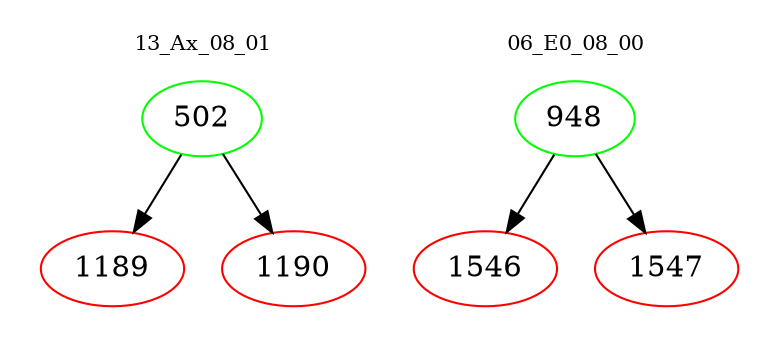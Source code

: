 digraph{
subgraph cluster_0 {
color = white
label = "13_Ax_08_01";
fontsize=10;
T0_502 [label="502", color="green"]
T0_502 -> T0_1189 [color="black"]
T0_1189 [label="1189", color="red"]
T0_502 -> T0_1190 [color="black"]
T0_1190 [label="1190", color="red"]
}
subgraph cluster_1 {
color = white
label = "06_E0_08_00";
fontsize=10;
T1_948 [label="948", color="green"]
T1_948 -> T1_1546 [color="black"]
T1_1546 [label="1546", color="red"]
T1_948 -> T1_1547 [color="black"]
T1_1547 [label="1547", color="red"]
}
}
